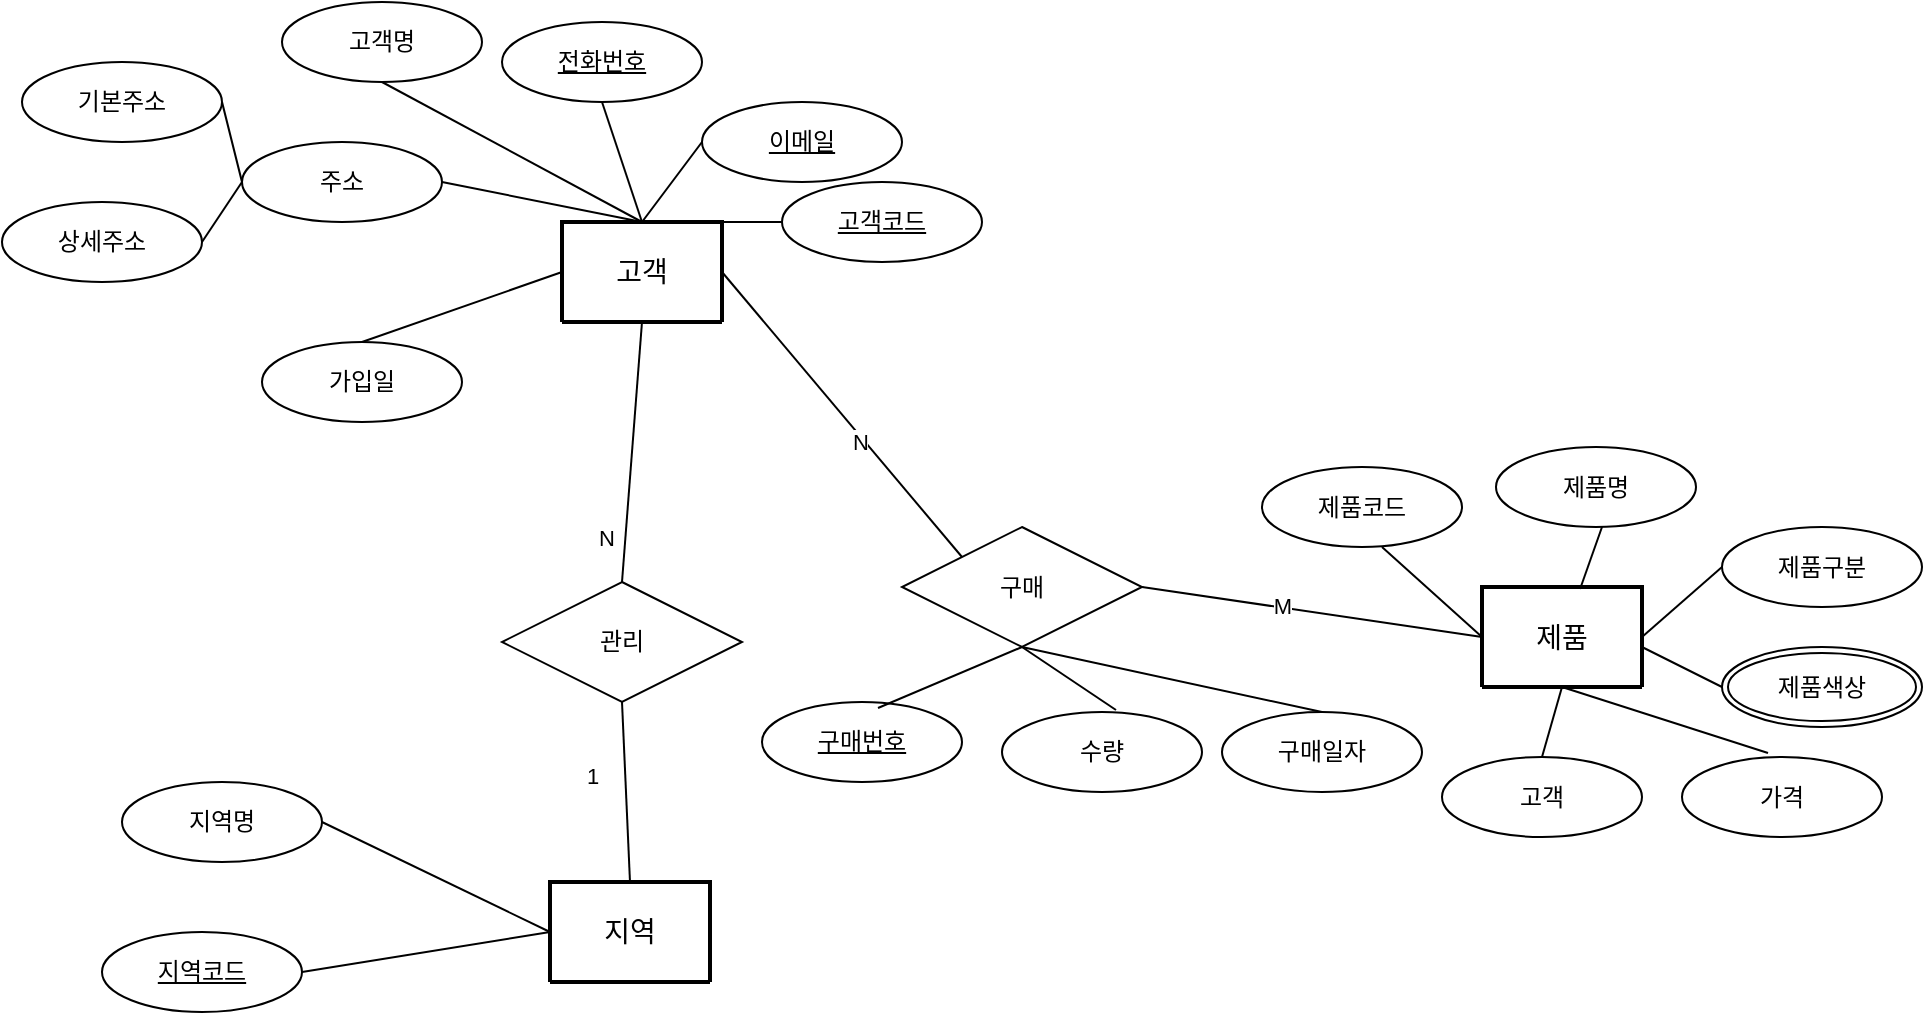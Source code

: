<mxfile version="26.1.0">
  <diagram name="페이지-1" id="W-NW3DfqwmRI1GUI-Ptw">
    <mxGraphModel dx="1075" dy="613" grid="1" gridSize="10" guides="1" tooltips="1" connect="1" arrows="1" fold="1" page="1" pageScale="1" pageWidth="827" pageHeight="1169" math="0" shadow="0">
      <root>
        <mxCell id="0" />
        <mxCell id="1" parent="0" />
        <mxCell id="0c0Xcodrv3Obggw16LVs-1" value="고객" style="swimlane;childLayout=stackLayout;horizontal=1;startSize=50;horizontalStack=0;rounded=1;fontSize=14;fontStyle=0;strokeWidth=2;resizeParent=0;resizeLast=1;shadow=0;dashed=0;align=center;arcSize=4;whiteSpace=wrap;html=1;" vertex="1" collapsed="1" parent="1">
          <mxGeometry x="420" y="300" width="80" height="50" as="geometry">
            <mxRectangle x="50" y="230" width="160" height="120" as="alternateBounds" />
          </mxGeometry>
        </mxCell>
        <mxCell id="0c0Xcodrv3Obggw16LVs-2" value="+Attribute1&#xa;+Attribute2&#xa;+Attribute3" style="align=left;strokeColor=none;fillColor=none;spacingLeft=4;spacingRight=4;fontSize=12;verticalAlign=top;resizable=0;rotatable=0;part=1;html=1;whiteSpace=wrap;" vertex="1" parent="0c0Xcodrv3Obggw16LVs-1">
          <mxGeometry y="50" width="160" height="70" as="geometry" />
        </mxCell>
        <mxCell id="0c0Xcodrv3Obggw16LVs-5" value="" style="endArrow=none;html=1;rounded=0;" edge="1" parent="0c0Xcodrv3Obggw16LVs-1">
          <mxGeometry relative="1" as="geometry">
            <mxPoint x="-229.996" y="-96.728" as="sourcePoint" />
            <mxPoint x="42.6" as="targetPoint" />
          </mxGeometry>
        </mxCell>
        <mxCell id="0c0Xcodrv3Obggw16LVs-3" value="고객명" style="ellipse;whiteSpace=wrap;html=1;align=center;" vertex="1" parent="1">
          <mxGeometry x="280" y="190" width="100" height="40" as="geometry" />
        </mxCell>
        <mxCell id="0c0Xcodrv3Obggw16LVs-6" value="" style="endArrow=none;html=1;rounded=0;exitX=0.5;exitY=1;exitDx=0;exitDy=0;entryX=0.5;entryY=0;entryDx=0;entryDy=0;" edge="1" parent="1" source="0c0Xcodrv3Obggw16LVs-3" target="0c0Xcodrv3Obggw16LVs-1">
          <mxGeometry relative="1" as="geometry">
            <mxPoint x="600" y="310" as="sourcePoint" />
            <mxPoint x="760" y="310" as="targetPoint" />
          </mxGeometry>
        </mxCell>
        <mxCell id="0c0Xcodrv3Obggw16LVs-7" value="&lt;u&gt;전화번호&lt;/u&gt;" style="ellipse;whiteSpace=wrap;html=1;align=center;" vertex="1" parent="1">
          <mxGeometry x="390" y="200" width="100" height="40" as="geometry" />
        </mxCell>
        <mxCell id="0c0Xcodrv3Obggw16LVs-10" value="" style="endArrow=none;html=1;rounded=0;exitX=0.5;exitY=1;exitDx=0;exitDy=0;" edge="1" parent="1" source="0c0Xcodrv3Obggw16LVs-7">
          <mxGeometry relative="1" as="geometry">
            <mxPoint x="460" y="230" as="sourcePoint" />
            <mxPoint x="460" y="300" as="targetPoint" />
          </mxGeometry>
        </mxCell>
        <mxCell id="0c0Xcodrv3Obggw16LVs-11" value="&lt;u&gt;이메일&lt;/u&gt;" style="ellipse;whiteSpace=wrap;html=1;align=center;" vertex="1" parent="1">
          <mxGeometry x="490" y="240" width="100" height="40" as="geometry" />
        </mxCell>
        <mxCell id="0c0Xcodrv3Obggw16LVs-12" value="" style="endArrow=none;html=1;rounded=0;exitX=0;exitY=0.5;exitDx=0;exitDy=0;entryX=0.5;entryY=0;entryDx=0;entryDy=0;" edge="1" parent="1" source="0c0Xcodrv3Obggw16LVs-11" target="0c0Xcodrv3Obggw16LVs-1">
          <mxGeometry relative="1" as="geometry">
            <mxPoint x="560" y="260" as="sourcePoint" />
            <mxPoint x="470" y="310" as="targetPoint" />
          </mxGeometry>
        </mxCell>
        <mxCell id="0c0Xcodrv3Obggw16LVs-13" value="&lt;u&gt;고객코드&lt;/u&gt;" style="ellipse;whiteSpace=wrap;html=1;align=center;" vertex="1" parent="1">
          <mxGeometry x="530" y="280" width="100" height="40" as="geometry" />
        </mxCell>
        <mxCell id="0c0Xcodrv3Obggw16LVs-15" value="" style="endArrow=none;html=1;rounded=0;exitX=0;exitY=0.5;exitDx=0;exitDy=0;" edge="1" parent="1" source="0c0Xcodrv3Obggw16LVs-13">
          <mxGeometry relative="1" as="geometry">
            <mxPoint x="500" y="270" as="sourcePoint" />
            <mxPoint x="460" y="300" as="targetPoint" />
          </mxGeometry>
        </mxCell>
        <mxCell id="0c0Xcodrv3Obggw16LVs-16" value="주소" style="ellipse;whiteSpace=wrap;html=1;align=center;" vertex="1" parent="1">
          <mxGeometry x="260" y="260" width="100" height="40" as="geometry" />
        </mxCell>
        <mxCell id="0c0Xcodrv3Obggw16LVs-17" value="" style="endArrow=none;html=1;rounded=0;exitX=0.5;exitY=0;exitDx=0;exitDy=0;entryX=1;entryY=0.5;entryDx=0;entryDy=0;" edge="1" parent="1" source="0c0Xcodrv3Obggw16LVs-1" target="0c0Xcodrv3Obggw16LVs-16">
          <mxGeometry relative="1" as="geometry">
            <mxPoint x="390" y="310" as="sourcePoint" />
            <mxPoint x="320" y="310" as="targetPoint" />
          </mxGeometry>
        </mxCell>
        <mxCell id="0c0Xcodrv3Obggw16LVs-18" value="기본주소" style="ellipse;whiteSpace=wrap;html=1;align=center;" vertex="1" parent="1">
          <mxGeometry x="150" y="220" width="100" height="40" as="geometry" />
        </mxCell>
        <mxCell id="0c0Xcodrv3Obggw16LVs-19" value="상세주소" style="ellipse;whiteSpace=wrap;html=1;align=center;" vertex="1" parent="1">
          <mxGeometry x="140" y="290" width="100" height="40" as="geometry" />
        </mxCell>
        <mxCell id="0c0Xcodrv3Obggw16LVs-20" value="" style="endArrow=none;html=1;rounded=0;exitX=0;exitY=0.5;exitDx=0;exitDy=0;entryX=1;entryY=0.5;entryDx=0;entryDy=0;" edge="1" parent="1" source="0c0Xcodrv3Obggw16LVs-16" target="0c0Xcodrv3Obggw16LVs-18">
          <mxGeometry relative="1" as="geometry">
            <mxPoint x="300" y="290" as="sourcePoint" />
            <mxPoint x="200" y="270" as="targetPoint" />
          </mxGeometry>
        </mxCell>
        <mxCell id="0c0Xcodrv3Obggw16LVs-21" value="" style="endArrow=none;html=1;rounded=0;exitX=0;exitY=0.5;exitDx=0;exitDy=0;entryX=1;entryY=0.5;entryDx=0;entryDy=0;" edge="1" parent="1" source="0c0Xcodrv3Obggw16LVs-16" target="0c0Xcodrv3Obggw16LVs-19">
          <mxGeometry relative="1" as="geometry">
            <mxPoint x="330" y="320" as="sourcePoint" />
            <mxPoint x="230" y="300" as="targetPoint" />
          </mxGeometry>
        </mxCell>
        <mxCell id="0c0Xcodrv3Obggw16LVs-22" value="가입일" style="ellipse;whiteSpace=wrap;html=1;align=center;" vertex="1" parent="1">
          <mxGeometry x="270" y="360" width="100" height="40" as="geometry" />
        </mxCell>
        <mxCell id="0c0Xcodrv3Obggw16LVs-23" value="" style="endArrow=none;html=1;rounded=0;exitX=0;exitY=0.5;exitDx=0;exitDy=0;entryX=0.5;entryY=0;entryDx=0;entryDy=0;" edge="1" parent="1" source="0c0Xcodrv3Obggw16LVs-1" target="0c0Xcodrv3Obggw16LVs-22">
          <mxGeometry relative="1" as="geometry">
            <mxPoint x="420" y="350" as="sourcePoint" />
            <mxPoint x="350" y="350" as="targetPoint" />
          </mxGeometry>
        </mxCell>
        <mxCell id="0c0Xcodrv3Obggw16LVs-28" value="지역" style="swimlane;childLayout=stackLayout;horizontal=1;startSize=50;horizontalStack=0;rounded=1;fontSize=14;fontStyle=0;strokeWidth=2;resizeParent=0;resizeLast=1;shadow=0;dashed=0;align=center;arcSize=4;whiteSpace=wrap;html=1;" vertex="1" collapsed="1" parent="1">
          <mxGeometry x="414" y="630" width="80" height="50" as="geometry">
            <mxRectangle x="50" y="230" width="160" height="120" as="alternateBounds" />
          </mxGeometry>
        </mxCell>
        <mxCell id="0c0Xcodrv3Obggw16LVs-29" value="+Attribute1&#xa;+Attribute2&#xa;+Attribute3" style="align=left;strokeColor=none;fillColor=none;spacingLeft=4;spacingRight=4;fontSize=12;verticalAlign=top;resizable=0;rotatable=0;part=1;html=1;whiteSpace=wrap;" vertex="1" parent="0c0Xcodrv3Obggw16LVs-28">
          <mxGeometry y="50" width="160" height="70" as="geometry" />
        </mxCell>
        <mxCell id="0c0Xcodrv3Obggw16LVs-30" value="" style="endArrow=none;html=1;rounded=0;" edge="1" parent="0c0Xcodrv3Obggw16LVs-28">
          <mxGeometry relative="1" as="geometry">
            <mxPoint x="-229.996" y="-96.728" as="sourcePoint" />
            <mxPoint x="42.6" as="targetPoint" />
          </mxGeometry>
        </mxCell>
        <mxCell id="0c0Xcodrv3Obggw16LVs-31" value="제품" style="swimlane;childLayout=stackLayout;horizontal=1;startSize=50;horizontalStack=0;rounded=1;fontSize=14;fontStyle=0;strokeWidth=2;resizeParent=0;resizeLast=1;shadow=0;dashed=0;align=center;arcSize=4;whiteSpace=wrap;html=1;" vertex="1" collapsed="1" parent="1">
          <mxGeometry x="880" y="482.5" width="80" height="50" as="geometry">
            <mxRectangle x="50" y="230" width="160" height="120" as="alternateBounds" />
          </mxGeometry>
        </mxCell>
        <mxCell id="0c0Xcodrv3Obggw16LVs-32" value="+Attribute1&#xa;+Attribute2&#xa;+Attribute3" style="align=left;strokeColor=none;fillColor=none;spacingLeft=4;spacingRight=4;fontSize=12;verticalAlign=top;resizable=0;rotatable=0;part=1;html=1;whiteSpace=wrap;" vertex="1" parent="0c0Xcodrv3Obggw16LVs-31">
          <mxGeometry y="50" width="160" height="70" as="geometry" />
        </mxCell>
        <mxCell id="0c0Xcodrv3Obggw16LVs-33" value="" style="endArrow=none;html=1;rounded=0;" edge="1" parent="0c0Xcodrv3Obggw16LVs-31">
          <mxGeometry relative="1" as="geometry">
            <mxPoint x="-229.996" y="-96.728" as="sourcePoint" />
            <mxPoint x="42.6" as="targetPoint" />
          </mxGeometry>
        </mxCell>
        <mxCell id="0c0Xcodrv3Obggw16LVs-34" value="지역명" style="ellipse;whiteSpace=wrap;html=1;align=center;" vertex="1" parent="1">
          <mxGeometry x="200" y="580" width="100" height="40" as="geometry" />
        </mxCell>
        <mxCell id="0c0Xcodrv3Obggw16LVs-35" value="&lt;u&gt;지역코드&lt;/u&gt;" style="ellipse;whiteSpace=wrap;html=1;align=center;" vertex="1" parent="1">
          <mxGeometry x="190" y="655" width="100" height="40" as="geometry" />
        </mxCell>
        <mxCell id="0c0Xcodrv3Obggw16LVs-36" value="" style="endArrow=none;html=1;rounded=0;exitX=0;exitY=0.5;exitDx=0;exitDy=0;entryX=1;entryY=0.5;entryDx=0;entryDy=0;" edge="1" parent="1" source="0c0Xcodrv3Obggw16LVs-28" target="0c0Xcodrv3Obggw16LVs-35">
          <mxGeometry relative="1" as="geometry">
            <mxPoint x="330" y="675" as="sourcePoint" />
            <mxPoint x="300" y="715" as="targetPoint" />
          </mxGeometry>
        </mxCell>
        <mxCell id="0c0Xcodrv3Obggw16LVs-37" value="" style="endArrow=none;html=1;rounded=0;exitX=0;exitY=0.5;exitDx=0;exitDy=0;entryX=1;entryY=0.5;entryDx=0;entryDy=0;" edge="1" parent="1" source="0c0Xcodrv3Obggw16LVs-28" target="0c0Xcodrv3Obggw16LVs-34">
          <mxGeometry relative="1" as="geometry">
            <mxPoint x="330" y="560" as="sourcePoint" />
            <mxPoint x="310" y="609" as="targetPoint" />
          </mxGeometry>
        </mxCell>
        <mxCell id="0c0Xcodrv3Obggw16LVs-38" value="제품코드" style="ellipse;whiteSpace=wrap;html=1;align=center;" vertex="1" parent="1">
          <mxGeometry x="770" y="422.5" width="100" height="40" as="geometry" />
        </mxCell>
        <mxCell id="0c0Xcodrv3Obggw16LVs-39" value="제품명" style="ellipse;whiteSpace=wrap;html=1;align=center;" vertex="1" parent="1">
          <mxGeometry x="887" y="412.5" width="100" height="40" as="geometry" />
        </mxCell>
        <mxCell id="0c0Xcodrv3Obggw16LVs-40" value="제품구분" style="ellipse;whiteSpace=wrap;html=1;align=center;" vertex="1" parent="1">
          <mxGeometry x="1000" y="452.5" width="100" height="40" as="geometry" />
        </mxCell>
        <mxCell id="0c0Xcodrv3Obggw16LVs-42" value="가격" style="ellipse;whiteSpace=wrap;html=1;align=center;" vertex="1" parent="1">
          <mxGeometry x="980" y="567.5" width="100" height="40" as="geometry" />
        </mxCell>
        <mxCell id="0c0Xcodrv3Obggw16LVs-43" value="제품색상" style="ellipse;shape=doubleEllipse;margin=3;whiteSpace=wrap;html=1;align=center;" vertex="1" parent="1">
          <mxGeometry x="1000" y="512.5" width="100" height="40" as="geometry" />
        </mxCell>
        <mxCell id="0c0Xcodrv3Obggw16LVs-44" value="" style="endArrow=none;html=1;rounded=0;exitX=0.5;exitY=1;exitDx=0;exitDy=0;entryX=0;entryY=0.5;entryDx=0;entryDy=0;" edge="1" parent="1" target="0c0Xcodrv3Obggw16LVs-31">
          <mxGeometry relative="1" as="geometry">
            <mxPoint x="830" y="462.5" as="sourcePoint" />
            <mxPoint x="870" y="552.5" as="targetPoint" />
          </mxGeometry>
        </mxCell>
        <mxCell id="0c0Xcodrv3Obggw16LVs-45" value="" style="endArrow=none;html=1;rounded=0;exitX=0.5;exitY=1;exitDx=0;exitDy=0;entryX=0.613;entryY=0.02;entryDx=0;entryDy=0;entryPerimeter=0;" edge="1" parent="1" target="0c0Xcodrv3Obggw16LVs-31">
          <mxGeometry relative="1" as="geometry">
            <mxPoint x="940" y="452.5" as="sourcePoint" />
            <mxPoint x="1000" y="497.5" as="targetPoint" />
          </mxGeometry>
        </mxCell>
        <mxCell id="0c0Xcodrv3Obggw16LVs-46" value="" style="endArrow=none;html=1;rounded=0;entryX=0;entryY=0.5;entryDx=0;entryDy=0;exitX=1;exitY=0.5;exitDx=0;exitDy=0;" edge="1" parent="1" source="0c0Xcodrv3Obggw16LVs-31" target="0c0Xcodrv3Obggw16LVs-40">
          <mxGeometry relative="1" as="geometry">
            <mxPoint x="970" y="487.5" as="sourcePoint" />
            <mxPoint x="1020" y="522.5" as="targetPoint" />
          </mxGeometry>
        </mxCell>
        <mxCell id="0c0Xcodrv3Obggw16LVs-47" value="" style="endArrow=none;html=1;rounded=0;entryX=0;entryY=0.5;entryDx=0;entryDy=0;" edge="1" parent="1" target="0c0Xcodrv3Obggw16LVs-43">
          <mxGeometry relative="1" as="geometry">
            <mxPoint x="960" y="512.5" as="sourcePoint" />
            <mxPoint x="1010" y="482.5" as="targetPoint" />
          </mxGeometry>
        </mxCell>
        <mxCell id="0c0Xcodrv3Obggw16LVs-48" value="" style="endArrow=none;html=1;rounded=0;entryX=0.43;entryY=-0.05;entryDx=0;entryDy=0;exitX=0.5;exitY=1;exitDx=0;exitDy=0;entryPerimeter=0;" edge="1" parent="1" source="0c0Xcodrv3Obggw16LVs-31" target="0c0Xcodrv3Obggw16LVs-42">
          <mxGeometry relative="1" as="geometry">
            <mxPoint x="980" y="527.5" as="sourcePoint" />
            <mxPoint x="1020" y="492.5" as="targetPoint" />
          </mxGeometry>
        </mxCell>
        <mxCell id="0c0Xcodrv3Obggw16LVs-50" value="고객" style="ellipse;whiteSpace=wrap;html=1;align=center;" vertex="1" parent="1">
          <mxGeometry x="860" y="567.5" width="100" height="40" as="geometry" />
        </mxCell>
        <mxCell id="0c0Xcodrv3Obggw16LVs-51" value="" style="endArrow=none;html=1;rounded=0;entryX=0;entryY=0;entryDx=0;entryDy=0;exitX=1;exitY=0.5;exitDx=0;exitDy=0;" edge="1" parent="1" source="0c0Xcodrv3Obggw16LVs-1" target="0c0Xcodrv3Obggw16LVs-59">
          <mxGeometry relative="1" as="geometry">
            <mxPoint x="510" y="350" as="sourcePoint" />
            <mxPoint x="529" y="364" as="targetPoint" />
          </mxGeometry>
        </mxCell>
        <mxCell id="0c0Xcodrv3Obggw16LVs-67" value="N" style="edgeLabel;html=1;align=center;verticalAlign=middle;resizable=0;points=[];" vertex="1" connectable="0" parent="0c0Xcodrv3Obggw16LVs-51">
          <mxGeometry x="0.175" y="-2" relative="1" as="geometry">
            <mxPoint as="offset" />
          </mxGeometry>
        </mxCell>
        <mxCell id="0c0Xcodrv3Obggw16LVs-52" value="" style="endArrow=none;html=1;rounded=0;entryX=0.5;entryY=0;entryDx=0;entryDy=0;exitX=0.5;exitY=1;exitDx=0;exitDy=0;" edge="1" parent="1" source="0c0Xcodrv3Obggw16LVs-31" target="0c0Xcodrv3Obggw16LVs-50">
          <mxGeometry relative="1" as="geometry">
            <mxPoint x="930" y="542.5" as="sourcePoint" />
            <mxPoint x="1033" y="575.5" as="targetPoint" />
          </mxGeometry>
        </mxCell>
        <mxCell id="0c0Xcodrv3Obggw16LVs-53" value="관리" style="shape=rhombus;perimeter=rhombusPerimeter;whiteSpace=wrap;html=1;align=center;" vertex="1" parent="1">
          <mxGeometry x="390" y="480" width="120" height="60" as="geometry" />
        </mxCell>
        <mxCell id="0c0Xcodrv3Obggw16LVs-54" value="" style="endArrow=none;html=1;rounded=0;exitX=0.5;exitY=1;exitDx=0;exitDy=0;entryX=0.5;entryY=0;entryDx=0;entryDy=0;" edge="1" parent="1" source="0c0Xcodrv3Obggw16LVs-1" target="0c0Xcodrv3Obggw16LVs-53">
          <mxGeometry relative="1" as="geometry">
            <mxPoint x="470" y="360" as="sourcePoint" />
            <mxPoint x="440" y="400" as="targetPoint" />
          </mxGeometry>
        </mxCell>
        <mxCell id="0c0Xcodrv3Obggw16LVs-56" value="N" style="edgeLabel;html=1;align=center;verticalAlign=middle;resizable=0;points=[];" vertex="1" connectable="0" parent="0c0Xcodrv3Obggw16LVs-54">
          <mxGeometry x="0.656" y="-1" relative="1" as="geometry">
            <mxPoint x="-9" as="offset" />
          </mxGeometry>
        </mxCell>
        <mxCell id="0c0Xcodrv3Obggw16LVs-55" value="" style="endArrow=none;html=1;rounded=0;exitX=0.5;exitY=0;exitDx=0;exitDy=0;entryX=0.5;entryY=1;entryDx=0;entryDy=0;" edge="1" parent="1" source="0c0Xcodrv3Obggw16LVs-28" target="0c0Xcodrv3Obggw16LVs-53">
          <mxGeometry relative="1" as="geometry">
            <mxPoint x="574" y="660" as="sourcePoint" />
            <mxPoint x="460" y="605" as="targetPoint" />
          </mxGeometry>
        </mxCell>
        <mxCell id="0c0Xcodrv3Obggw16LVs-57" value="1" style="edgeLabel;html=1;align=center;verticalAlign=middle;resizable=0;points=[];" vertex="1" connectable="0" parent="0c0Xcodrv3Obggw16LVs-55">
          <mxGeometry x="0.132" y="2" relative="1" as="geometry">
            <mxPoint x="-15" y="-2" as="offset" />
          </mxGeometry>
        </mxCell>
        <mxCell id="0c0Xcodrv3Obggw16LVs-59" value="구매" style="shape=rhombus;perimeter=rhombusPerimeter;whiteSpace=wrap;html=1;align=center;" vertex="1" parent="1">
          <mxGeometry x="590" y="452.5" width="120" height="60" as="geometry" />
        </mxCell>
        <mxCell id="0c0Xcodrv3Obggw16LVs-60" value="&lt;u&gt;구매번호&lt;/u&gt;" style="ellipse;whiteSpace=wrap;html=1;align=center;" vertex="1" parent="1">
          <mxGeometry x="520" y="540" width="100" height="40" as="geometry" />
        </mxCell>
        <mxCell id="0c0Xcodrv3Obggw16LVs-61" value="수량" style="ellipse;whiteSpace=wrap;html=1;align=center;" vertex="1" parent="1">
          <mxGeometry x="640" y="545" width="100" height="40" as="geometry" />
        </mxCell>
        <mxCell id="0c0Xcodrv3Obggw16LVs-62" value="구매일자" style="ellipse;whiteSpace=wrap;html=1;align=center;" vertex="1" parent="1">
          <mxGeometry x="750" y="545" width="100" height="40" as="geometry" />
        </mxCell>
        <mxCell id="0c0Xcodrv3Obggw16LVs-63" value="" style="endArrow=none;html=1;rounded=0;exitX=0.58;exitY=0.075;exitDx=0;exitDy=0;exitPerimeter=0;entryX=0.5;entryY=1;entryDx=0;entryDy=0;" edge="1" parent="1" source="0c0Xcodrv3Obggw16LVs-60" target="0c0Xcodrv3Obggw16LVs-59">
          <mxGeometry relative="1" as="geometry">
            <mxPoint x="930" y="543" as="sourcePoint" />
            <mxPoint x="920" y="578" as="targetPoint" />
          </mxGeometry>
        </mxCell>
        <mxCell id="0c0Xcodrv3Obggw16LVs-64" value="" style="endArrow=none;html=1;rounded=0;entryX=0.5;entryY=1;entryDx=0;entryDy=0;" edge="1" parent="1" target="0c0Xcodrv3Obggw16LVs-59">
          <mxGeometry relative="1" as="geometry">
            <mxPoint x="697" y="544" as="sourcePoint" />
            <mxPoint x="638" y="509" as="targetPoint" />
          </mxGeometry>
        </mxCell>
        <mxCell id="0c0Xcodrv3Obggw16LVs-65" value="" style="endArrow=none;html=1;rounded=0;exitX=0.5;exitY=0;exitDx=0;exitDy=0;entryX=0.5;entryY=1;entryDx=0;entryDy=0;" edge="1" parent="1" source="0c0Xcodrv3Obggw16LVs-62" target="0c0Xcodrv3Obggw16LVs-59">
          <mxGeometry relative="1" as="geometry">
            <mxPoint x="707" y="554" as="sourcePoint" />
            <mxPoint x="650" y="510" as="targetPoint" />
          </mxGeometry>
        </mxCell>
        <mxCell id="0c0Xcodrv3Obggw16LVs-66" value="" style="endArrow=none;html=1;rounded=0;entryX=0;entryY=0.5;entryDx=0;entryDy=0;exitX=1;exitY=0.5;exitDx=0;exitDy=0;" edge="1" parent="1" source="0c0Xcodrv3Obggw16LVs-59" target="0c0Xcodrv3Obggw16LVs-31">
          <mxGeometry relative="1" as="geometry">
            <mxPoint x="760" y="480" as="sourcePoint" />
            <mxPoint x="880" y="623" as="targetPoint" />
            <Array as="points" />
          </mxGeometry>
        </mxCell>
        <mxCell id="0c0Xcodrv3Obggw16LVs-68" value="M" style="edgeLabel;html=1;align=center;verticalAlign=middle;resizable=0;points=[];" vertex="1" connectable="0" parent="0c0Xcodrv3Obggw16LVs-66">
          <mxGeometry x="-0.178" y="1" relative="1" as="geometry">
            <mxPoint as="offset" />
          </mxGeometry>
        </mxCell>
      </root>
    </mxGraphModel>
  </diagram>
</mxfile>
